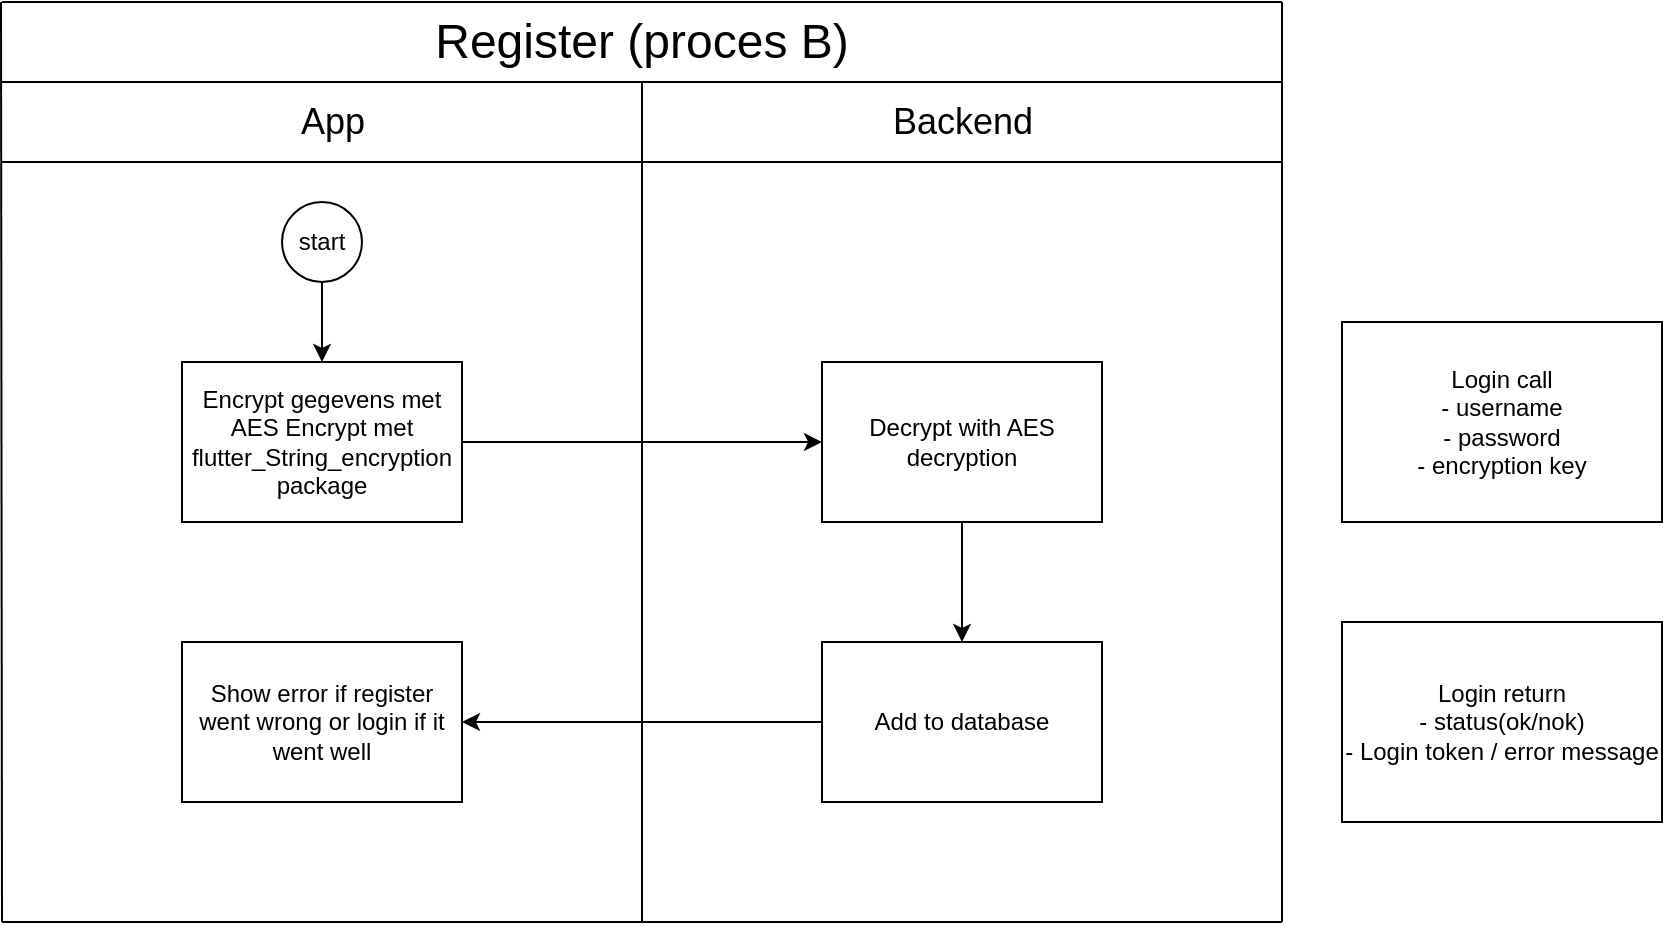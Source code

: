 <mxfile version="13.7.7" type="device"><diagram id="v0Ed7tohOzvEmfULjwWP" name="Page-1"><mxGraphModel dx="2062" dy="1073" grid="1" gridSize="10" guides="1" tooltips="1" connect="1" arrows="1" fold="1" page="1" pageScale="1" pageWidth="827" pageHeight="1169" math="0" shadow="0"><root><mxCell id="0"/><mxCell id="1" parent="0"/><mxCell id="x1NWlPdGHe-1Unt2VoEV-9" value="" style="edgeStyle=orthogonalEdgeStyle;rounded=0;orthogonalLoop=1;jettySize=auto;html=1;" edge="1" parent="1" source="x1NWlPdGHe-1Unt2VoEV-5" target="x1NWlPdGHe-1Unt2VoEV-8"><mxGeometry relative="1" as="geometry"/></mxCell><mxCell id="x1NWlPdGHe-1Unt2VoEV-5" value="Encrypt gegevens met AES Encrypt met flutter_String_encryption package" style="rounded=0;whiteSpace=wrap;html=1;" vertex="1" parent="1"><mxGeometry x="210" y="320" width="140" height="80" as="geometry"/></mxCell><mxCell id="x1NWlPdGHe-1Unt2VoEV-7" value="&lt;font style=&quot;font-size: 24px&quot;&gt;Register (proces B)&lt;/font&gt;" style="text;html=1;strokeColor=none;fillColor=none;align=center;verticalAlign=middle;whiteSpace=wrap;rounded=0;" vertex="1" parent="1"><mxGeometry x="330" y="140" width="220" height="40" as="geometry"/></mxCell><mxCell id="x1NWlPdGHe-1Unt2VoEV-26" value="" style="edgeStyle=orthogonalEdgeStyle;rounded=0;orthogonalLoop=1;jettySize=auto;html=1;" edge="1" parent="1" source="x1NWlPdGHe-1Unt2VoEV-8" target="x1NWlPdGHe-1Unt2VoEV-25"><mxGeometry relative="1" as="geometry"/></mxCell><mxCell id="x1NWlPdGHe-1Unt2VoEV-8" value="Decrypt with AES decryption" style="rounded=0;whiteSpace=wrap;html=1;" vertex="1" parent="1"><mxGeometry x="530" y="320" width="140" height="80" as="geometry"/></mxCell><mxCell id="x1NWlPdGHe-1Unt2VoEV-12" value="" style="endArrow=none;html=1;" edge="1" parent="1"><mxGeometry width="50" height="50" relative="1" as="geometry"><mxPoint x="120" y="600" as="sourcePoint"/><mxPoint x="119.5" y="140" as="targetPoint"/></mxGeometry></mxCell><mxCell id="x1NWlPdGHe-1Unt2VoEV-19" value="" style="edgeStyle=orthogonalEdgeStyle;rounded=0;orthogonalLoop=1;jettySize=auto;html=1;" edge="1" parent="1" source="x1NWlPdGHe-1Unt2VoEV-13" target="x1NWlPdGHe-1Unt2VoEV-5"><mxGeometry relative="1" as="geometry"/></mxCell><mxCell id="x1NWlPdGHe-1Unt2VoEV-13" value="start" style="ellipse;whiteSpace=wrap;html=1;aspect=fixed;" vertex="1" parent="1"><mxGeometry x="260" y="240" width="40" height="40" as="geometry"/></mxCell><mxCell id="x1NWlPdGHe-1Unt2VoEV-14" value="" style="endArrow=none;html=1;" edge="1" parent="1"><mxGeometry width="50" height="50" relative="1" as="geometry"><mxPoint x="760" y="140" as="sourcePoint"/><mxPoint x="120" y="140" as="targetPoint"/></mxGeometry></mxCell><mxCell id="x1NWlPdGHe-1Unt2VoEV-15" value="" style="endArrow=none;html=1;" edge="1" parent="1"><mxGeometry width="50" height="50" relative="1" as="geometry"><mxPoint x="760" y="600" as="sourcePoint"/><mxPoint x="760" y="140" as="targetPoint"/></mxGeometry></mxCell><mxCell id="x1NWlPdGHe-1Unt2VoEV-16" value="" style="endArrow=none;html=1;" edge="1" parent="1"><mxGeometry width="50" height="50" relative="1" as="geometry"><mxPoint x="440" y="600" as="sourcePoint"/><mxPoint x="440" y="180" as="targetPoint"/></mxGeometry></mxCell><mxCell id="x1NWlPdGHe-1Unt2VoEV-17" value="" style="endArrow=none;html=1;" edge="1" parent="1"><mxGeometry width="50" height="50" relative="1" as="geometry"><mxPoint x="120" y="180" as="sourcePoint"/><mxPoint x="760" y="180" as="targetPoint"/></mxGeometry></mxCell><mxCell id="x1NWlPdGHe-1Unt2VoEV-20" value="" style="endArrow=none;html=1;" edge="1" parent="1"><mxGeometry width="50" height="50" relative="1" as="geometry"><mxPoint x="120" y="220" as="sourcePoint"/><mxPoint x="760" y="220" as="targetPoint"/></mxGeometry></mxCell><mxCell id="x1NWlPdGHe-1Unt2VoEV-23" value="&lt;span style=&quot;font-size: 18px&quot;&gt;App&lt;/span&gt;" style="text;html=1;align=center;verticalAlign=middle;resizable=0;points=[];autosize=0;rotation=0;" vertex="1" parent="1"><mxGeometry x="260" y="190" width="50" height="20" as="geometry"/></mxCell><mxCell id="x1NWlPdGHe-1Unt2VoEV-24" value="&lt;span style=&quot;font-size: 18px&quot;&gt;Backend&lt;/span&gt;" style="text;html=1;align=center;verticalAlign=middle;resizable=0;points=[];autosize=0;rotation=0;" vertex="1" parent="1"><mxGeometry x="575" y="190" width="50" height="20" as="geometry"/></mxCell><mxCell id="x1NWlPdGHe-1Unt2VoEV-33" value="" style="edgeStyle=orthogonalEdgeStyle;rounded=0;orthogonalLoop=1;jettySize=auto;html=1;" edge="1" parent="1" source="x1NWlPdGHe-1Unt2VoEV-25" target="x1NWlPdGHe-1Unt2VoEV-32"><mxGeometry relative="1" as="geometry"/></mxCell><mxCell id="x1NWlPdGHe-1Unt2VoEV-25" value="Add to database" style="whiteSpace=wrap;html=1;rounded=0;" vertex="1" parent="1"><mxGeometry x="530" y="460" width="140" height="80" as="geometry"/></mxCell><mxCell id="x1NWlPdGHe-1Unt2VoEV-31" value="Login call&lt;br&gt;- username&lt;br&gt;- password&lt;br&gt;- encryption key&lt;br&gt;" style="rounded=0;whiteSpace=wrap;html=1;" vertex="1" parent="1"><mxGeometry x="790" y="300" width="160" height="100" as="geometry"/></mxCell><mxCell id="x1NWlPdGHe-1Unt2VoEV-32" value="Show error if register went wrong or login if it went well" style="whiteSpace=wrap;html=1;rounded=0;" vertex="1" parent="1"><mxGeometry x="210" y="460" width="140" height="80" as="geometry"/></mxCell><mxCell id="x1NWlPdGHe-1Unt2VoEV-34" value="Login return&lt;br&gt;- status(ok/nok)&lt;br&gt;- Login token / error message" style="rounded=0;whiteSpace=wrap;html=1;" vertex="1" parent="1"><mxGeometry x="790" y="450" width="160" height="100" as="geometry"/></mxCell><mxCell id="x1NWlPdGHe-1Unt2VoEV-35" value="" style="endArrow=none;html=1;" edge="1" parent="1"><mxGeometry width="50" height="50" relative="1" as="geometry"><mxPoint x="120" y="600" as="sourcePoint"/><mxPoint x="760" y="600" as="targetPoint"/></mxGeometry></mxCell></root></mxGraphModel></diagram></mxfile>

